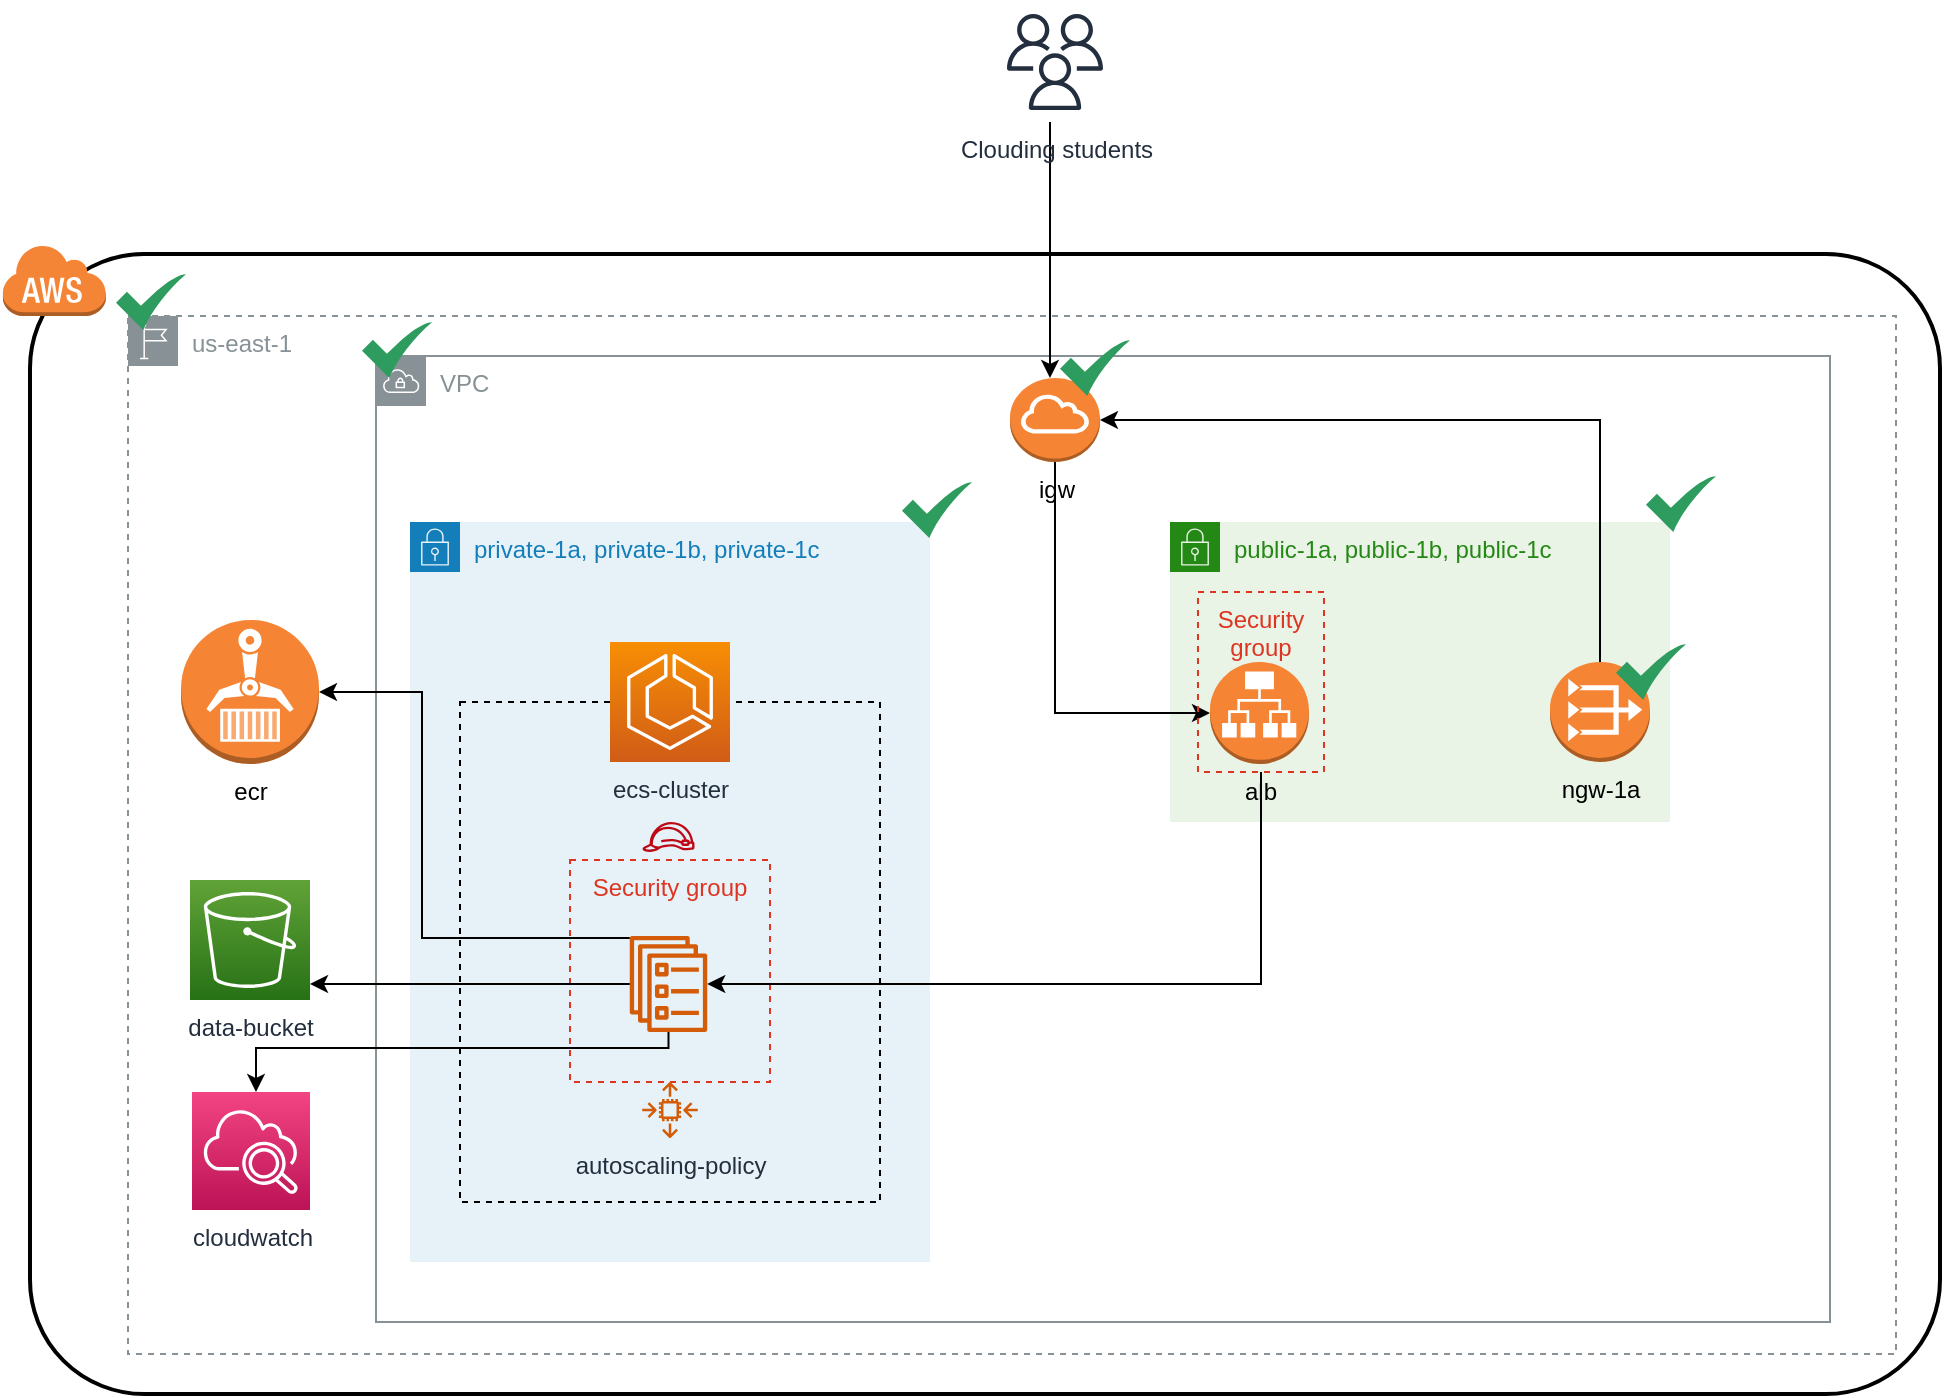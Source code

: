 <mxfile version="21.0.2" type="device"><diagram name="Page-1" id="QPy2epvfDhnYWQaNtV6C"><mxGraphModel dx="2284" dy="1823" grid="0" gridSize="10" guides="1" tooltips="1" connect="1" arrows="1" fold="1" page="1" pageScale="1" pageWidth="850" pageHeight="1100" math="0" shadow="0"><root><mxCell id="0"/><mxCell id="1" parent="0"/><mxCell id="kvCkJhuq0WydbUyBzwXg-2" value="" style="rounded=1;arcSize=10;dashed=0;fillColor=none;gradientColor=none;strokeWidth=2;" vertex="1" parent="1"><mxGeometry x="-50" y="96" width="955" height="570" as="geometry"/></mxCell><mxCell id="kvCkJhuq0WydbUyBzwXg-35" value="us-east-1" style="sketch=0;outlineConnect=0;gradientColor=none;html=1;whiteSpace=wrap;fontSize=12;fontStyle=0;shape=mxgraph.aws4.group;grIcon=mxgraph.aws4.group_region;strokeColor=#879196;fillColor=none;verticalAlign=top;align=left;spacingLeft=30;fontColor=#879196;dashed=1;" vertex="1" parent="1"><mxGeometry x="-1" y="127" width="884" height="519" as="geometry"/></mxCell><mxCell id="kvCkJhuq0WydbUyBzwXg-3" value="" style="dashed=0;html=1;shape=mxgraph.aws3.cloud;fillColor=#F58536;gradientColor=none;dashed=0;" vertex="1" parent="1"><mxGeometry x="-64" y="91" width="52" height="36" as="geometry"/></mxCell><mxCell id="kvCkJhuq0WydbUyBzwXg-4" value="VPC" style="sketch=0;outlineConnect=0;gradientColor=none;html=1;whiteSpace=wrap;fontSize=12;fontStyle=0;shape=mxgraph.aws4.group;grIcon=mxgraph.aws4.group_vpc;strokeColor=#879196;fillColor=none;verticalAlign=top;align=left;spacingLeft=30;fontColor=#879196;dashed=0;" vertex="1" parent="1"><mxGeometry x="123" y="147" width="727" height="483" as="geometry"/></mxCell><mxCell id="kvCkJhuq0WydbUyBzwXg-5" value="private-1a, private-1b, private-1c" style="points=[[0,0],[0.25,0],[0.5,0],[0.75,0],[1,0],[1,0.25],[1,0.5],[1,0.75],[1,1],[0.75,1],[0.5,1],[0.25,1],[0,1],[0,0.75],[0,0.5],[0,0.25]];outlineConnect=0;gradientColor=none;html=1;whiteSpace=wrap;fontSize=12;fontStyle=0;container=1;pointerEvents=0;collapsible=0;recursiveResize=0;shape=mxgraph.aws4.group;grIcon=mxgraph.aws4.group_security_group;grStroke=0;strokeColor=#147EBA;fillColor=#E6F2F8;verticalAlign=top;align=left;spacingLeft=30;fontColor=#147EBA;dashed=0;" vertex="1" parent="1"><mxGeometry x="140" y="230" width="260" height="370" as="geometry"/></mxCell><mxCell id="kvCkJhuq0WydbUyBzwXg-21" value="" style="rounded=0;whiteSpace=wrap;html=1;fillColor=none;dashed=1;" vertex="1" parent="kvCkJhuq0WydbUyBzwXg-5"><mxGeometry x="25" y="90" width="210" height="250" as="geometry"/></mxCell><mxCell id="kvCkJhuq0WydbUyBzwXg-19" value="ecs-cluster" style="sketch=0;points=[[0,0,0],[0.25,0,0],[0.5,0,0],[0.75,0,0],[1,0,0],[0,1,0],[0.25,1,0],[0.5,1,0],[0.75,1,0],[1,1,0],[0,0.25,0],[0,0.5,0],[0,0.75,0],[1,0.25,0],[1,0.5,0],[1,0.75,0]];outlineConnect=0;fontColor=#232F3E;gradientColor=#F78E04;gradientDirection=north;fillColor=#D05C17;strokeColor=#ffffff;dashed=0;verticalLabelPosition=bottom;verticalAlign=top;align=center;html=1;fontSize=12;fontStyle=0;aspect=fixed;shape=mxgraph.aws4.resourceIcon;resIcon=mxgraph.aws4.ecs;" vertex="1" parent="kvCkJhuq0WydbUyBzwXg-5"><mxGeometry x="100" y="60" width="60" height="60" as="geometry"/></mxCell><mxCell id="kvCkJhuq0WydbUyBzwXg-24" value="Security group" style="fillColor=none;strokeColor=#DD3522;verticalAlign=top;fontStyle=0;fontColor=#DD3522;whiteSpace=wrap;html=1;dashed=1;" vertex="1" parent="kvCkJhuq0WydbUyBzwXg-5"><mxGeometry x="80" y="169" width="100" height="111" as="geometry"/></mxCell><mxCell id="kvCkJhuq0WydbUyBzwXg-26" value="" style="sketch=0;outlineConnect=0;fontColor=#232F3E;gradientColor=none;fillColor=#BF0816;strokeColor=none;dashed=0;verticalLabelPosition=bottom;verticalAlign=top;align=center;html=1;fontSize=12;fontStyle=0;aspect=fixed;pointerEvents=1;shape=mxgraph.aws4.role;" vertex="1" parent="kvCkJhuq0WydbUyBzwXg-5"><mxGeometry x="116" y="150" width="26.5" height="14.95" as="geometry"/></mxCell><mxCell id="kvCkJhuq0WydbUyBzwXg-28" value="autoscaling-policy" style="sketch=0;outlineConnect=0;fontColor=#232F3E;gradientColor=none;fillColor=#D45B07;strokeColor=none;dashed=0;verticalLabelPosition=bottom;verticalAlign=top;align=center;html=1;fontSize=12;fontStyle=0;aspect=fixed;pointerEvents=1;shape=mxgraph.aws4.auto_scaling2;horizontal=1;" vertex="1" parent="kvCkJhuq0WydbUyBzwXg-5"><mxGeometry x="116" y="280" width="28" height="28" as="geometry"/></mxCell><mxCell id="kvCkJhuq0WydbUyBzwXg-42" value="" style="sketch=0;outlineConnect=0;fontColor=#232F3E;gradientColor=none;fillColor=#D45B07;strokeColor=none;dashed=0;verticalLabelPosition=bottom;verticalAlign=top;align=center;html=1;fontSize=12;fontStyle=0;aspect=fixed;pointerEvents=1;shape=mxgraph.aws4.ecs_service;" vertex="1" parent="kvCkJhuq0WydbUyBzwXg-5"><mxGeometry x="109.75" y="207" width="39" height="48" as="geometry"/></mxCell><mxCell id="kvCkJhuq0WydbUyBzwXg-6" value="public-1a, public-1b, public-1c" style="points=[[0,0],[0.25,0],[0.5,0],[0.75,0],[1,0],[1,0.25],[1,0.5],[1,0.75],[1,1],[0.75,1],[0.5,1],[0.25,1],[0,1],[0,0.75],[0,0.5],[0,0.25]];outlineConnect=0;gradientColor=none;html=1;whiteSpace=wrap;fontSize=12;fontStyle=0;container=1;pointerEvents=0;collapsible=0;recursiveResize=0;shape=mxgraph.aws4.group;grIcon=mxgraph.aws4.group_security_group;grStroke=0;strokeColor=#248814;fillColor=#E9F3E6;verticalAlign=top;align=left;spacingLeft=30;fontColor=#248814;dashed=0;" vertex="1" parent="1"><mxGeometry x="520" y="230" width="250" height="150" as="geometry"/></mxCell><mxCell id="kvCkJhuq0WydbUyBzwXg-20" style="edgeStyle=orthogonalEdgeStyle;rounded=0;orthogonalLoop=1;jettySize=auto;html=1;entryX=0;entryY=0.5;entryDx=0;entryDy=0;entryPerimeter=0;" edge="1" parent="1" source="kvCkJhuq0WydbUyBzwXg-9" target="kvCkJhuq0WydbUyBzwXg-18"><mxGeometry relative="1" as="geometry"><Array as="points"><mxPoint x="463" y="326"/></Array></mxGeometry></mxCell><mxCell id="kvCkJhuq0WydbUyBzwXg-9" value="igw" style="outlineConnect=0;dashed=0;verticalLabelPosition=bottom;verticalAlign=top;align=center;html=1;shape=mxgraph.aws3.internet_gateway;fillColor=#F58534;gradientColor=none;" vertex="1" parent="1"><mxGeometry x="440" y="158" width="45" height="42" as="geometry"/></mxCell><mxCell id="kvCkJhuq0WydbUyBzwXg-11" style="edgeStyle=orthogonalEdgeStyle;rounded=0;orthogonalLoop=1;jettySize=auto;html=1;entryX=1;entryY=0.5;entryDx=0;entryDy=0;entryPerimeter=0;" edge="1" parent="1" source="kvCkJhuq0WydbUyBzwXg-10" target="kvCkJhuq0WydbUyBzwXg-9"><mxGeometry relative="1" as="geometry"><Array as="points"><mxPoint x="735" y="179"/></Array></mxGeometry></mxCell><mxCell id="kvCkJhuq0WydbUyBzwXg-10" value="ngw-1a" style="outlineConnect=0;dashed=0;verticalLabelPosition=bottom;verticalAlign=top;align=center;html=1;shape=mxgraph.aws3.vpc_nat_gateway;fillColor=#F58534;gradientColor=none;" vertex="1" parent="1"><mxGeometry x="710" y="300" width="50" height="50" as="geometry"/></mxCell><mxCell id="kvCkJhuq0WydbUyBzwXg-13" style="edgeStyle=orthogonalEdgeStyle;rounded=0;orthogonalLoop=1;jettySize=auto;html=1;" edge="1" parent="1" source="kvCkJhuq0WydbUyBzwXg-12" target="kvCkJhuq0WydbUyBzwXg-9"><mxGeometry relative="1" as="geometry"><Array as="points"><mxPoint x="460" y="100"/><mxPoint x="460" y="100"/></Array></mxGeometry></mxCell><mxCell id="kvCkJhuq0WydbUyBzwXg-12" value="Clouding students" style="sketch=0;outlineConnect=0;fontColor=#232F3E;gradientColor=none;strokeColor=#232F3E;fillColor=#ffffff;dashed=0;verticalLabelPosition=bottom;verticalAlign=top;align=center;html=1;fontSize=12;fontStyle=0;aspect=fixed;shape=mxgraph.aws4.resourceIcon;resIcon=mxgraph.aws4.users;" vertex="1" parent="1"><mxGeometry x="432.5" y="-30" width="60" height="60" as="geometry"/></mxCell><mxCell id="kvCkJhuq0WydbUyBzwXg-18" value="alb" style="outlineConnect=0;dashed=0;verticalLabelPosition=bottom;verticalAlign=top;align=center;html=1;shape=mxgraph.aws3.application_load_balancer;fillColor=#F58534;gradientColor=none;" vertex="1" parent="1"><mxGeometry x="540" y="300" width="49.5" height="51" as="geometry"/></mxCell><mxCell id="kvCkJhuq0WydbUyBzwXg-31" value="data-bucket" style="sketch=0;points=[[0,0,0],[0.25,0,0],[0.5,0,0],[0.75,0,0],[1,0,0],[0,1,0],[0.25,1,0],[0.5,1,0],[0.75,1,0],[1,1,0],[0,0.25,0],[0,0.5,0],[0,0.75,0],[1,0.25,0],[1,0.5,0],[1,0.75,0]];outlineConnect=0;fontColor=#232F3E;gradientColor=#60A337;gradientDirection=north;fillColor=#277116;strokeColor=#ffffff;dashed=0;verticalLabelPosition=bottom;verticalAlign=top;align=center;html=1;fontSize=12;fontStyle=0;aspect=fixed;shape=mxgraph.aws4.resourceIcon;resIcon=mxgraph.aws4.s3;" vertex="1" parent="1"><mxGeometry x="30" y="409" width="60" height="60" as="geometry"/></mxCell><mxCell id="kvCkJhuq0WydbUyBzwXg-43" style="edgeStyle=orthogonalEdgeStyle;rounded=0;orthogonalLoop=1;jettySize=auto;html=1;" edge="1" parent="1" source="kvCkJhuq0WydbUyBzwXg-33" target="kvCkJhuq0WydbUyBzwXg-42"><mxGeometry relative="1" as="geometry"><Array as="points"><mxPoint x="566" y="461"/></Array></mxGeometry></mxCell><mxCell id="kvCkJhuq0WydbUyBzwXg-33" value="Security group" style="fillColor=none;strokeColor=#DD3522;verticalAlign=top;fontStyle=0;fontColor=#DD3522;whiteSpace=wrap;html=1;dashed=1;" vertex="1" parent="1"><mxGeometry x="534" y="265" width="63" height="90" as="geometry"/></mxCell><mxCell id="kvCkJhuq0WydbUyBzwXg-34" value="ecr" style="outlineConnect=0;dashed=0;verticalLabelPosition=bottom;verticalAlign=top;align=center;html=1;shape=mxgraph.aws3.ecr;fillColor=#F58534;gradientColor=none;" vertex="1" parent="1"><mxGeometry x="25.5" y="279" width="69" height="72" as="geometry"/></mxCell><mxCell id="kvCkJhuq0WydbUyBzwXg-38" value="" style="sketch=0;html=1;aspect=fixed;strokeColor=none;shadow=0;align=center;fillColor=#2D9C5E;verticalAlign=top;labelPosition=center;verticalLabelPosition=bottom;shape=mxgraph.gcp2.check" vertex="1" parent="1"><mxGeometry x="116" y="130" width="35" height="28" as="geometry"/></mxCell><mxCell id="kvCkJhuq0WydbUyBzwXg-39" value="" style="sketch=0;html=1;aspect=fixed;strokeColor=none;shadow=0;align=center;fillColor=#2D9C5E;verticalAlign=top;labelPosition=center;verticalLabelPosition=bottom;shape=mxgraph.gcp2.check" vertex="1" parent="1"><mxGeometry x="-7" y="106" width="35" height="28" as="geometry"/></mxCell><mxCell id="kvCkJhuq0WydbUyBzwXg-41" value="cloudwatch" style="sketch=0;points=[[0,0,0],[0.25,0,0],[0.5,0,0],[0.75,0,0],[1,0,0],[0,1,0],[0.25,1,0],[0.5,1,0],[0.75,1,0],[1,1,0],[0,0.25,0],[0,0.5,0],[0,0.75,0],[1,0.25,0],[1,0.5,0],[1,0.75,0]];points=[[0,0,0],[0.25,0,0],[0.5,0,0],[0.75,0,0],[1,0,0],[0,1,0],[0.25,1,0],[0.5,1,0],[0.75,1,0],[1,1,0],[0,0.25,0],[0,0.5,0],[0,0.75,0],[1,0.25,0],[1,0.5,0],[1,0.75,0]];outlineConnect=0;fontColor=#232F3E;gradientColor=#F34482;gradientDirection=north;fillColor=#BC1356;strokeColor=#ffffff;dashed=0;verticalLabelPosition=bottom;verticalAlign=top;align=center;html=1;fontSize=12;fontStyle=0;aspect=fixed;shape=mxgraph.aws4.resourceIcon;resIcon=mxgraph.aws4.cloudwatch_2;" vertex="1" parent="1"><mxGeometry x="31" y="515" width="59" height="59" as="geometry"/></mxCell><mxCell id="kvCkJhuq0WydbUyBzwXg-44" style="edgeStyle=orthogonalEdgeStyle;rounded=0;orthogonalLoop=1;jettySize=auto;html=1;" edge="1" parent="1" source="kvCkJhuq0WydbUyBzwXg-42" target="kvCkJhuq0WydbUyBzwXg-34"><mxGeometry relative="1" as="geometry"><Array as="points"><mxPoint x="146" y="438"/><mxPoint x="146" y="315"/></Array></mxGeometry></mxCell><mxCell id="kvCkJhuq0WydbUyBzwXg-45" style="edgeStyle=orthogonalEdgeStyle;rounded=0;orthogonalLoop=1;jettySize=auto;html=1;" edge="1" parent="1" source="kvCkJhuq0WydbUyBzwXg-42" target="kvCkJhuq0WydbUyBzwXg-31"><mxGeometry relative="1" as="geometry"><Array as="points"><mxPoint x="123" y="461"/><mxPoint x="123" y="461"/></Array></mxGeometry></mxCell><mxCell id="kvCkJhuq0WydbUyBzwXg-46" style="edgeStyle=orthogonalEdgeStyle;rounded=0;orthogonalLoop=1;jettySize=auto;html=1;" edge="1" parent="1" source="kvCkJhuq0WydbUyBzwXg-42" target="kvCkJhuq0WydbUyBzwXg-41"><mxGeometry relative="1" as="geometry"><Array as="points"><mxPoint x="269" y="493"/><mxPoint x="63" y="493"/></Array></mxGeometry></mxCell><mxCell id="kvCkJhuq0WydbUyBzwXg-47" value="" style="sketch=0;html=1;aspect=fixed;strokeColor=none;shadow=0;align=center;fillColor=#2D9C5E;verticalAlign=top;labelPosition=center;verticalLabelPosition=bottom;shape=mxgraph.gcp2.check" vertex="1" parent="1"><mxGeometry x="386" y="210" width="35" height="28" as="geometry"/></mxCell><mxCell id="kvCkJhuq0WydbUyBzwXg-48" value="" style="sketch=0;html=1;aspect=fixed;strokeColor=none;shadow=0;align=center;fillColor=#2D9C5E;verticalAlign=top;labelPosition=center;verticalLabelPosition=bottom;shape=mxgraph.gcp2.check" vertex="1" parent="1"><mxGeometry x="758" y="207" width="35" height="28" as="geometry"/></mxCell><mxCell id="kvCkJhuq0WydbUyBzwXg-49" value="" style="sketch=0;html=1;aspect=fixed;strokeColor=none;shadow=0;align=center;fillColor=#2D9C5E;verticalAlign=top;labelPosition=center;verticalLabelPosition=bottom;shape=mxgraph.gcp2.check" vertex="1" parent="1"><mxGeometry x="743" y="291" width="35" height="28" as="geometry"/></mxCell><mxCell id="kvCkJhuq0WydbUyBzwXg-50" value="" style="sketch=0;html=1;aspect=fixed;strokeColor=none;shadow=0;align=center;fillColor=#2D9C5E;verticalAlign=top;labelPosition=center;verticalLabelPosition=bottom;shape=mxgraph.gcp2.check" vertex="1" parent="1"><mxGeometry x="465" y="139" width="35" height="28" as="geometry"/></mxCell></root></mxGraphModel></diagram></mxfile>